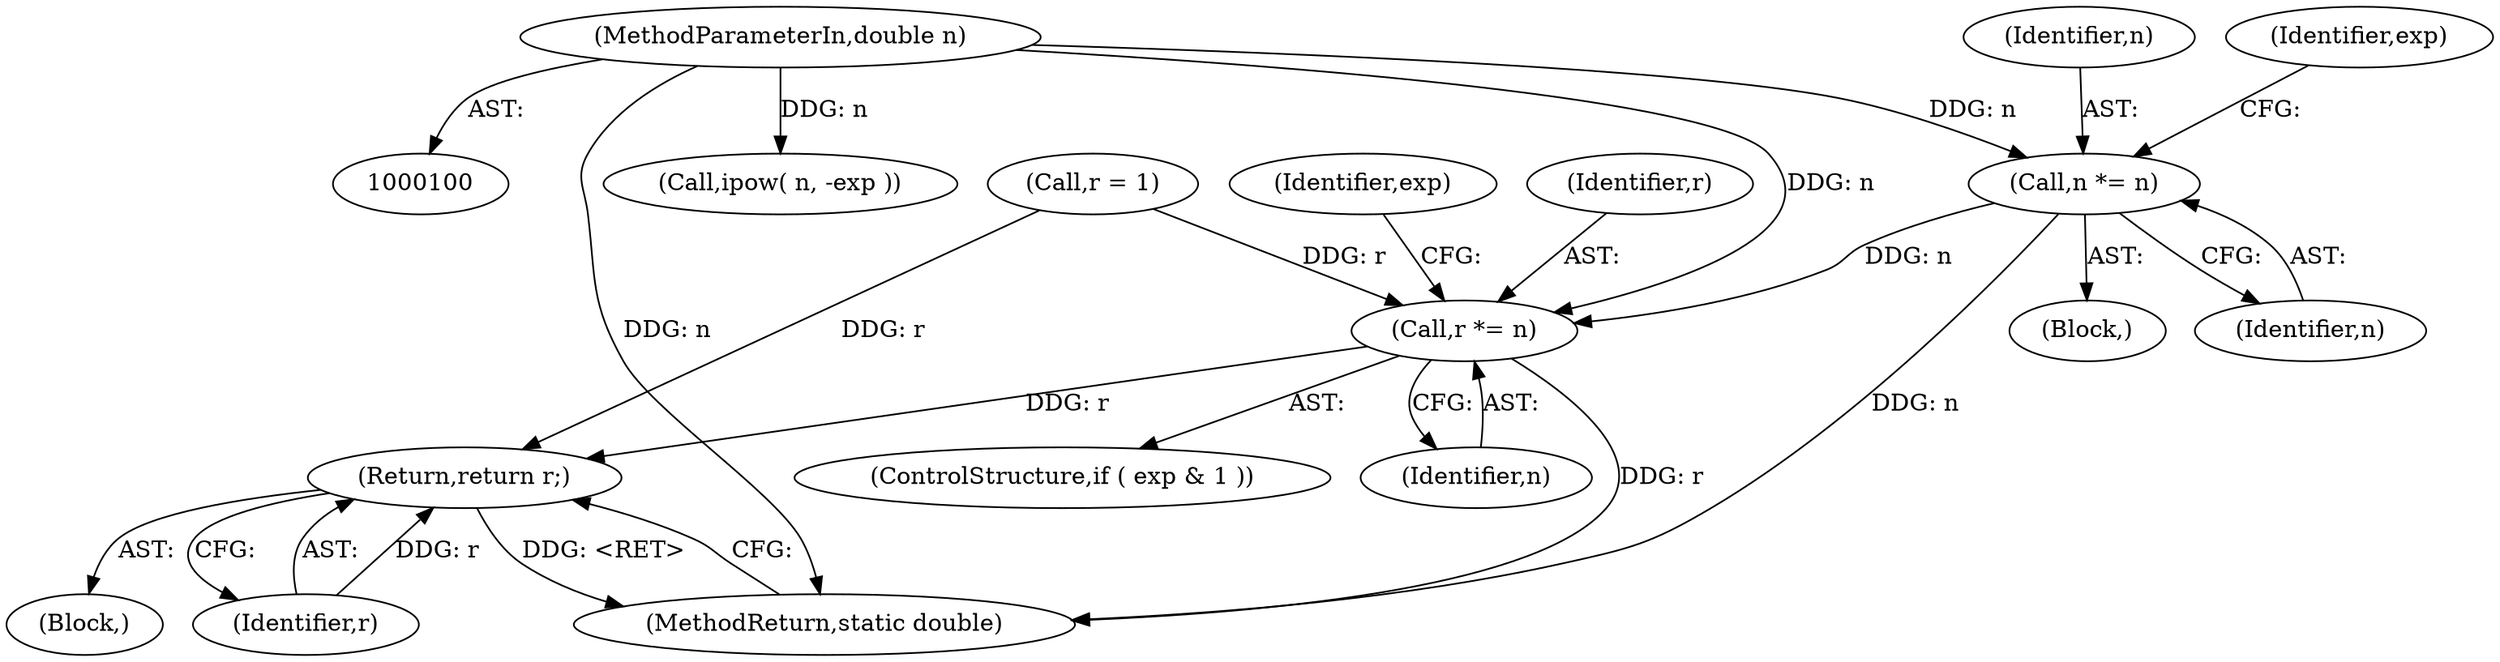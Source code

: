 digraph "1_iperf_91f2fa59e8ed80dfbf400add0164ee0e508e412a_34@del" {
"1000134" [label="(Call,n *= n)"];
"1000101" [label="(MethodParameterIn,double n)"];
"1000128" [label="(Call,r *= n)"];
"1000137" [label="(Return,return r;)"];
"1000137" [label="(Return,return r;)"];
"1000136" [label="(Identifier,n)"];
"1000116" [label="(Call,r = 1)"];
"1000132" [label="(Identifier,exp)"];
"1000134" [label="(Call,n *= n)"];
"1000123" [label="(Block,)"];
"1000135" [label="(Identifier,n)"];
"1000128" [label="(Call,r *= n)"];
"1000103" [label="(Block,)"];
"1000121" [label="(Identifier,exp)"];
"1000112" [label="(Call,ipow( n, -exp ))"];
"1000138" [label="(Identifier,r)"];
"1000124" [label="(ControlStructure,if ( exp & 1 ))"];
"1000130" [label="(Identifier,n)"];
"1000139" [label="(MethodReturn,static double)"];
"1000101" [label="(MethodParameterIn,double n)"];
"1000129" [label="(Identifier,r)"];
"1000134" -> "1000123"  [label="AST: "];
"1000134" -> "1000136"  [label="CFG: "];
"1000135" -> "1000134"  [label="AST: "];
"1000136" -> "1000134"  [label="AST: "];
"1000121" -> "1000134"  [label="CFG: "];
"1000134" -> "1000139"  [label="DDG: n"];
"1000134" -> "1000128"  [label="DDG: n"];
"1000101" -> "1000134"  [label="DDG: n"];
"1000101" -> "1000100"  [label="AST: "];
"1000101" -> "1000139"  [label="DDG: n"];
"1000101" -> "1000112"  [label="DDG: n"];
"1000101" -> "1000128"  [label="DDG: n"];
"1000128" -> "1000124"  [label="AST: "];
"1000128" -> "1000130"  [label="CFG: "];
"1000129" -> "1000128"  [label="AST: "];
"1000130" -> "1000128"  [label="AST: "];
"1000132" -> "1000128"  [label="CFG: "];
"1000128" -> "1000139"  [label="DDG: r"];
"1000116" -> "1000128"  [label="DDG: r"];
"1000128" -> "1000137"  [label="DDG: r"];
"1000137" -> "1000103"  [label="AST: "];
"1000137" -> "1000138"  [label="CFG: "];
"1000138" -> "1000137"  [label="AST: "];
"1000139" -> "1000137"  [label="CFG: "];
"1000137" -> "1000139"  [label="DDG: <RET>"];
"1000138" -> "1000137"  [label="DDG: r"];
"1000116" -> "1000137"  [label="DDG: r"];
}

